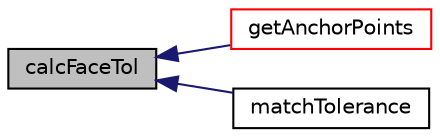 digraph "calcFaceTol"
{
  bgcolor="transparent";
  edge [fontname="Helvetica",fontsize="10",labelfontname="Helvetica",labelfontsize="10"];
  node [fontname="Helvetica",fontsize="10",shape=record];
  rankdir="LR";
  Node734 [label="calcFaceTol",height=0.2,width=0.4,color="black", fillcolor="grey75", style="filled", fontcolor="black"];
  Node734 -> Node735 [dir="back",color="midnightblue",fontsize="10",style="solid",fontname="Helvetica"];
  Node735 [label="getAnchorPoints",height=0.2,width=0.4,color="red",URL="$a28581.html#aef9a0cae2a3d676dbd552d7ebe02cd78",tooltip="Get a unique anchor point for all faces. "];
  Node734 -> Node737 [dir="back",color="midnightblue",fontsize="10",style="solid",fontname="Helvetica"];
  Node737 [label="matchTolerance",height=0.2,width=0.4,color="black",URL="$a28581.html#a2f3a8c0c89ae294d198e5109369c06e8"];
}
